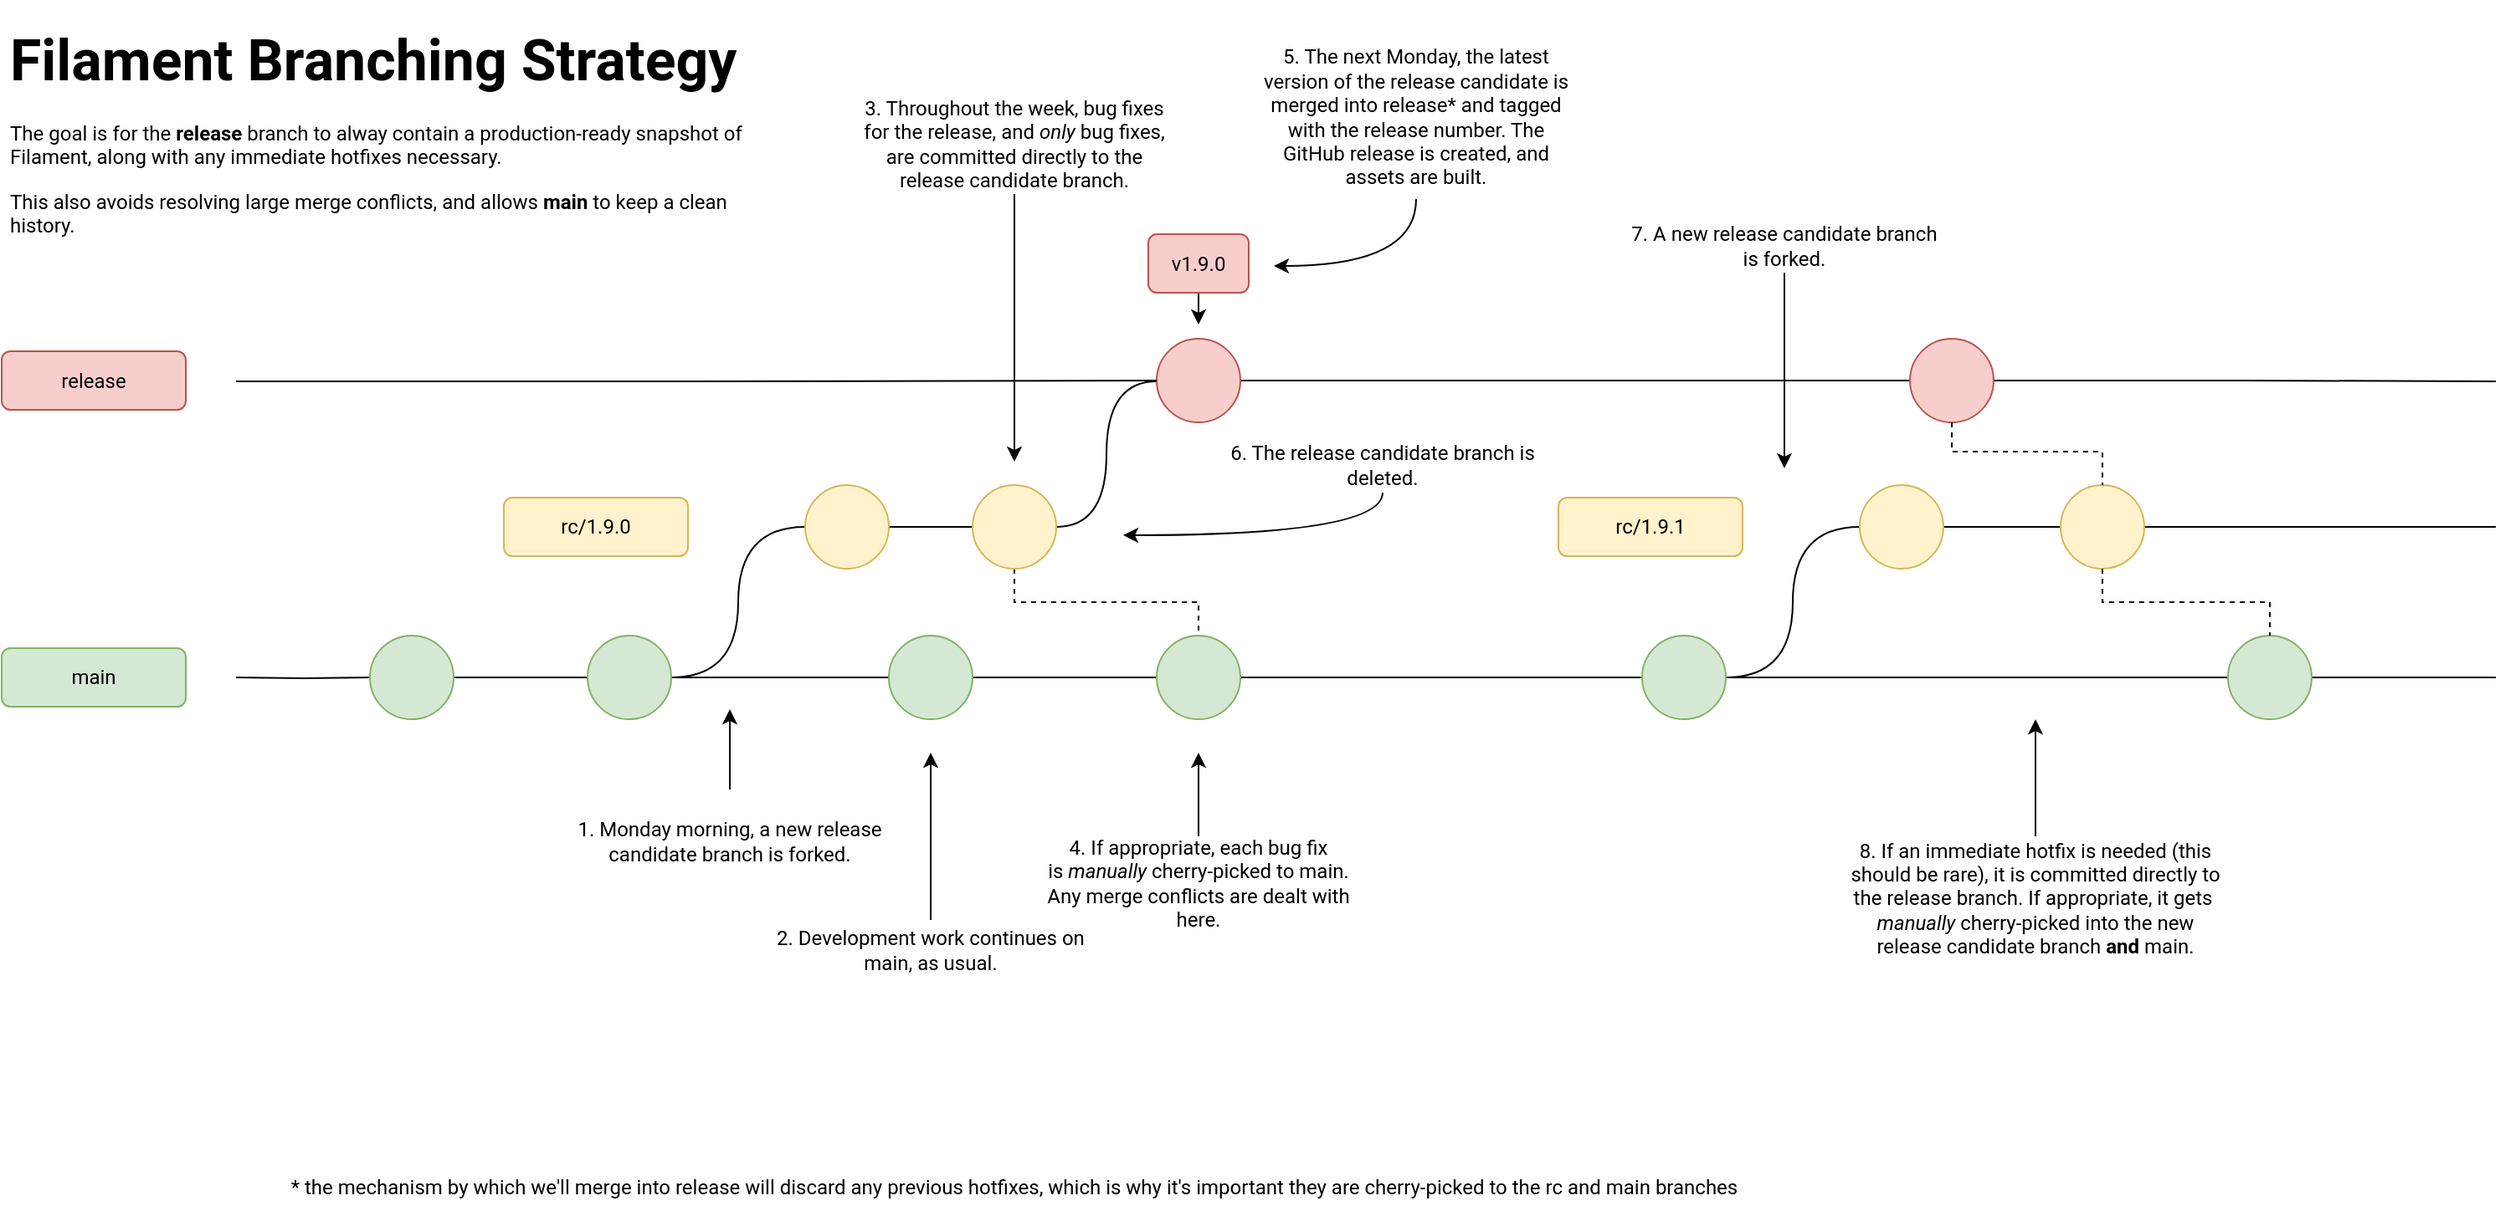 <mxfile version="13.6.6" type="device"><diagram id="0Au-6x1pa8pepmiu9SBl" name="Page-1"><mxGraphModel dx="2276" dy="1776" grid="1" gridSize="10" guides="1" tooltips="1" connect="1" arrows="1" fold="1" page="1" pageScale="1" pageWidth="850" pageHeight="1100" math="0" shadow="0"><root><mxCell id="0"/><mxCell id="1" parent="0"/><mxCell id="hRwgfMldXYcTSFUko35a-5" value="" style="edgeStyle=orthogonalEdgeStyle;rounded=0;orthogonalLoop=1;jettySize=auto;html=1;endArrow=none;endFill=0;strokeColor=#000000;" parent="1" target="hRwgfMldXYcTSFUko35a-4" edge="1"><mxGeometry relative="1" as="geometry"><mxPoint x="-150" y="395" as="sourcePoint"/></mxGeometry></mxCell><mxCell id="hRwgfMldXYcTSFUko35a-7" value="" style="edgeStyle=orthogonalEdgeStyle;rounded=0;orthogonalLoop=1;jettySize=auto;html=1;endArrow=none;endFill=0;strokeColor=#000000;" parent="1" source="hRwgfMldXYcTSFUko35a-4" target="hRwgfMldXYcTSFUko35a-6" edge="1"><mxGeometry relative="1" as="geometry"/></mxCell><mxCell id="hRwgfMldXYcTSFUko35a-4" value="" style="ellipse;whiteSpace=wrap;html=1;aspect=fixed;fillColor=#d5e8d4;strokeColor=#82b366;" parent="1" vertex="1"><mxGeometry x="-70" y="370" width="50" height="50" as="geometry"/></mxCell><mxCell id="hRwgfMldXYcTSFUko35a-9" value="" style="edgeStyle=orthogonalEdgeStyle;rounded=0;orthogonalLoop=1;jettySize=auto;html=1;endArrow=none;endFill=0;strokeColor=#000000;" parent="1" source="hRwgfMldXYcTSFUko35a-6" target="hRwgfMldXYcTSFUko35a-8" edge="1"><mxGeometry relative="1" as="geometry"/></mxCell><mxCell id="hRwgfMldXYcTSFUko35a-11" value="" style="edgeStyle=orthogonalEdgeStyle;orthogonalLoop=1;jettySize=auto;html=1;endArrow=none;endFill=0;strokeColor=#000000;curved=1;" parent="1" source="hRwgfMldXYcTSFUko35a-6" target="hRwgfMldXYcTSFUko35a-10" edge="1"><mxGeometry relative="1" as="geometry"><Array as="points"><mxPoint x="150" y="395"/><mxPoint x="150" y="305"/></Array></mxGeometry></mxCell><mxCell id="hRwgfMldXYcTSFUko35a-6" value="" style="ellipse;whiteSpace=wrap;html=1;aspect=fixed;fillColor=#d5e8d4;strokeColor=#82b366;" parent="1" vertex="1"><mxGeometry x="60" y="370" width="50" height="50" as="geometry"/></mxCell><mxCell id="hRwgfMldXYcTSFUko35a-17" value="" style="edgeStyle=orthogonalEdgeStyle;curved=1;orthogonalLoop=1;jettySize=auto;html=1;endArrow=none;endFill=0;strokeColor=#000000;fontFamily=Roboto;" parent="1" source="hRwgfMldXYcTSFUko35a-8" target="hRwgfMldXYcTSFUko35a-16" edge="1"><mxGeometry relative="1" as="geometry"/></mxCell><mxCell id="hRwgfMldXYcTSFUko35a-8" value="" style="ellipse;whiteSpace=wrap;html=1;aspect=fixed;fillColor=#d5e8d4;strokeColor=#82b366;" parent="1" vertex="1"><mxGeometry x="240" y="370" width="50" height="50" as="geometry"/></mxCell><mxCell id="hRwgfMldXYcTSFUko35a-15" value="" style="edgeStyle=orthogonalEdgeStyle;curved=1;orthogonalLoop=1;jettySize=auto;html=1;endArrow=none;endFill=0;strokeColor=#000000;fontFamily=Roboto;" parent="1" source="hRwgfMldXYcTSFUko35a-10" target="hRwgfMldXYcTSFUko35a-14" edge="1"><mxGeometry relative="1" as="geometry"/></mxCell><mxCell id="hRwgfMldXYcTSFUko35a-10" value="" style="ellipse;whiteSpace=wrap;html=1;aspect=fixed;fillColor=#fff2cc;strokeColor=#d6b656;" parent="1" vertex="1"><mxGeometry x="190" y="280" width="50" height="50" as="geometry"/></mxCell><mxCell id="hRwgfMldXYcTSFUko35a-12" value="main" style="rounded=1;whiteSpace=wrap;html=1;fontFamily=Roboto;fillColor=#d5e8d4;strokeColor=#82b366;" parent="1" vertex="1"><mxGeometry x="-290" y="377.5" width="110" height="35" as="geometry"/></mxCell><mxCell id="hRwgfMldXYcTSFUko35a-13" value="rc/1.9.0" style="rounded=1;whiteSpace=wrap;html=1;fontFamily=Roboto;fillColor=#fff2cc;strokeColor=#d6b656;" parent="1" vertex="1"><mxGeometry x="10" y="287.5" width="110" height="35" as="geometry"/></mxCell><mxCell id="hRwgfMldXYcTSFUko35a-19" value="" style="edgeStyle=orthogonalEdgeStyle;curved=1;orthogonalLoop=1;jettySize=auto;html=1;endArrow=none;endFill=0;strokeColor=#000000;fontFamily=Roboto;" parent="1" source="hRwgfMldXYcTSFUko35a-14" target="hRwgfMldXYcTSFUko35a-18" edge="1"><mxGeometry relative="1" as="geometry"><Array as="points"><mxPoint x="370" y="305"/><mxPoint x="370" y="218"/></Array></mxGeometry></mxCell><mxCell id="hRwgfMldXYcTSFUko35a-25" style="edgeStyle=orthogonalEdgeStyle;rounded=0;orthogonalLoop=1;jettySize=auto;html=1;exitX=0.5;exitY=1;exitDx=0;exitDy=0;entryX=0.5;entryY=0;entryDx=0;entryDy=0;endArrow=none;endFill=0;strokeColor=#000000;fontFamily=Roboto;dashed=1;" parent="1" source="hRwgfMldXYcTSFUko35a-14" target="hRwgfMldXYcTSFUko35a-16" edge="1"><mxGeometry relative="1" as="geometry"/></mxCell><mxCell id="hRwgfMldXYcTSFUko35a-14" value="" style="ellipse;whiteSpace=wrap;html=1;aspect=fixed;fillColor=#fff2cc;strokeColor=#d6b656;" parent="1" vertex="1"><mxGeometry x="290" y="280" width="50" height="50" as="geometry"/></mxCell><mxCell id="hRwgfMldXYcTSFUko35a-24" value="" style="edgeStyle=orthogonalEdgeStyle;rounded=0;orthogonalLoop=1;jettySize=auto;html=1;endArrow=none;endFill=0;strokeColor=#000000;fontFamily=Roboto;" parent="1" source="hRwgfMldXYcTSFUko35a-16" target="hRwgfMldXYcTSFUko35a-23" edge="1"><mxGeometry relative="1" as="geometry"/></mxCell><mxCell id="hRwgfMldXYcTSFUko35a-16" value="" style="ellipse;whiteSpace=wrap;html=1;aspect=fixed;fillColor=#d5e8d4;strokeColor=#82b366;" parent="1" vertex="1"><mxGeometry x="400" y="370" width="50" height="50" as="geometry"/></mxCell><mxCell id="WEn3NfTkFGjBeKvp7lbe-13" style="edgeStyle=orthogonalEdgeStyle;orthogonalLoop=1;jettySize=auto;html=1;exitX=1;exitY=0.5;exitDx=0;exitDy=0;endArrow=none;endFill=0;rounded=0;entryX=0;entryY=0.5;entryDx=0;entryDy=0;" edge="1" parent="1" source="hRwgfMldXYcTSFUko35a-18" target="WEn3NfTkFGjBeKvp7lbe-16"><mxGeometry relative="1" as="geometry"><mxPoint x="900" y="218" as="targetPoint"/><Array as="points"/></mxGeometry></mxCell><mxCell id="hRwgfMldXYcTSFUko35a-18" value="" style="ellipse;whiteSpace=wrap;html=1;aspect=fixed;fillColor=#f8cecc;strokeColor=#b85450;" parent="1" vertex="1"><mxGeometry x="400" y="192.5" width="50" height="50" as="geometry"/></mxCell><mxCell id="hRwgfMldXYcTSFUko35a-21" style="edgeStyle=orthogonalEdgeStyle;curved=1;orthogonalLoop=1;jettySize=auto;html=1;exitX=0.5;exitY=1;exitDx=0;exitDy=0;endArrow=classic;endFill=1;strokeColor=#000000;fontFamily=Roboto;" parent="1" source="hRwgfMldXYcTSFUko35a-20" edge="1"><mxGeometry relative="1" as="geometry"><mxPoint x="425" y="184" as="targetPoint"/></mxGeometry></mxCell><mxCell id="hRwgfMldXYcTSFUko35a-20" value="v1.9.0" style="rounded=1;whiteSpace=wrap;html=1;fontFamily=Roboto;fillColor=#f8cecc;strokeColor=#b85450;" parent="1" vertex="1"><mxGeometry x="395" y="130" width="60" height="35" as="geometry"/></mxCell><mxCell id="hRwgfMldXYcTSFUko35a-31" style="edgeStyle=orthogonalEdgeStyle;orthogonalLoop=1;jettySize=auto;html=1;exitX=1;exitY=0.5;exitDx=0;exitDy=0;entryX=0;entryY=0.5;entryDx=0;entryDy=0;endArrow=none;endFill=0;strokeColor=#000000;fontFamily=Roboto;curved=1;" parent="1" source="hRwgfMldXYcTSFUko35a-23" target="hRwgfMldXYcTSFUko35a-26" edge="1"><mxGeometry relative="1" as="geometry"/></mxCell><mxCell id="WEn3NfTkFGjBeKvp7lbe-7" style="edgeStyle=orthogonalEdgeStyle;rounded=0;orthogonalLoop=1;jettySize=auto;html=1;exitX=1;exitY=0.5;exitDx=0;exitDy=0;endArrow=none;endFill=0;entryX=0;entryY=0.5;entryDx=0;entryDy=0;" edge="1" parent="1" source="hRwgfMldXYcTSFUko35a-23" target="WEn3NfTkFGjBeKvp7lbe-18"><mxGeometry relative="1" as="geometry"><mxPoint x="1150" y="395" as="targetPoint"/></mxGeometry></mxCell><mxCell id="hRwgfMldXYcTSFUko35a-23" value="" style="ellipse;whiteSpace=wrap;html=1;aspect=fixed;fillColor=#d5e8d4;strokeColor=#82b366;" parent="1" vertex="1"><mxGeometry x="690" y="370" width="50" height="50" as="geometry"/></mxCell><mxCell id="WEn3NfTkFGjBeKvp7lbe-6" value="" style="edgeStyle=orthogonalEdgeStyle;rounded=0;orthogonalLoop=1;jettySize=auto;html=1;endArrow=none;endFill=0;entryX=0;entryY=0.5;entryDx=0;entryDy=0;" edge="1" parent="1" source="hRwgfMldXYcTSFUko35a-26" target="WEn3NfTkFGjBeKvp7lbe-17"><mxGeometry relative="1" as="geometry"><mxPoint x="1150" y="305" as="targetPoint"/></mxGeometry></mxCell><mxCell id="hRwgfMldXYcTSFUko35a-26" value="" style="ellipse;whiteSpace=wrap;html=1;aspect=fixed;fillColor=#fff2cc;strokeColor=#d6b656;" parent="1" vertex="1"><mxGeometry x="820" y="280" width="50" height="50" as="geometry"/></mxCell><mxCell id="hRwgfMldXYcTSFUko35a-35" style="edgeStyle=orthogonalEdgeStyle;curved=1;orthogonalLoop=1;jettySize=auto;html=1;exitX=0.5;exitY=0;exitDx=0;exitDy=0;endArrow=classic;endFill=1;strokeColor=#000000;fontFamily=Roboto;" parent="1" edge="1"><mxGeometry relative="1" as="geometry"><mxPoint x="145" y="414" as="targetPoint"/><mxPoint x="145" y="462" as="sourcePoint"/></mxGeometry></mxCell><mxCell id="hRwgfMldXYcTSFUko35a-32" value="1. Monday morning, a new release candidate branch is forked." style="text;html=1;strokeColor=none;fillColor=none;align=center;verticalAlign=middle;whiteSpace=wrap;rounded=0;fontFamily=Roboto;" parent="1" vertex="1"><mxGeometry x="50" y="468" width="190" height="50" as="geometry"/></mxCell><mxCell id="hRwgfMldXYcTSFUko35a-40" style="edgeStyle=orthogonalEdgeStyle;curved=1;orthogonalLoop=1;jettySize=auto;html=1;endArrow=classic;endFill=1;strokeColor=#000000;fontFamily=Roboto;" parent="1" edge="1"><mxGeometry relative="1" as="geometry"><mxPoint x="265" y="440" as="targetPoint"/><mxPoint x="265" y="540" as="sourcePoint"/></mxGeometry></mxCell><mxCell id="hRwgfMldXYcTSFUko35a-36" value="2. Development work continues on main, as usual." style="text;html=1;strokeColor=none;fillColor=none;align=center;verticalAlign=middle;whiteSpace=wrap;rounded=0;fontFamily=Roboto;" parent="1" vertex="1"><mxGeometry x="170" y="533" width="190" height="50" as="geometry"/></mxCell><mxCell id="hRwgfMldXYcTSFUko35a-38" style="edgeStyle=orthogonalEdgeStyle;curved=1;orthogonalLoop=1;jettySize=auto;html=1;endArrow=classic;endFill=1;strokeColor=#000000;fontFamily=Roboto;" parent="1" source="hRwgfMldXYcTSFUko35a-37" edge="1"><mxGeometry relative="1" as="geometry"><mxPoint x="315" y="266" as="targetPoint"/></mxGeometry></mxCell><mxCell id="hRwgfMldXYcTSFUko35a-37" value="3. Throughout the week, bug fixes for the release, and &lt;i&gt;only&lt;/i&gt; bug fixes, are committed directly to the release candidate branch." style="text;html=1;strokeColor=none;fillColor=none;align=center;verticalAlign=middle;whiteSpace=wrap;rounded=0;fontFamily=Roboto;" parent="1" vertex="1"><mxGeometry x="220" y="46" width="190" height="60" as="geometry"/></mxCell><mxCell id="hRwgfMldXYcTSFUko35a-42" style="edgeStyle=orthogonalEdgeStyle;curved=1;orthogonalLoop=1;jettySize=auto;html=1;endArrow=classic;endFill=1;strokeColor=#000000;fontFamily=Roboto;" parent="1" edge="1"><mxGeometry relative="1" as="geometry"><mxPoint x="425" y="440" as="targetPoint"/><mxPoint x="425" y="490" as="sourcePoint"/></mxGeometry></mxCell><mxCell id="hRwgfMldXYcTSFUko35a-41" value="4. If appropriate, each bug fix is&amp;nbsp;&lt;i&gt;manually&lt;/i&gt; cherry-picked to main. Any merge conflicts are dealt with here." style="text;html=1;strokeColor=none;fillColor=none;align=center;verticalAlign=middle;whiteSpace=wrap;rounded=0;fontFamily=Roboto;" parent="1" vertex="1"><mxGeometry x="330" y="493" width="190" height="50" as="geometry"/></mxCell><mxCell id="hRwgfMldXYcTSFUko35a-44" style="edgeStyle=orthogonalEdgeStyle;curved=1;orthogonalLoop=1;jettySize=auto;html=1;endArrow=classic;endFill=1;strokeColor=#000000;fontFamily=Roboto;" parent="1" edge="1"><mxGeometry relative="1" as="geometry"><mxPoint x="470" y="149" as="targetPoint"/><mxPoint x="555" y="109" as="sourcePoint"/><Array as="points"><mxPoint x="555" y="149"/></Array></mxGeometry></mxCell><mxCell id="hRwgfMldXYcTSFUko35a-43" value="5. The next Monday, the latest version of the release candidate is merged into release* and tagged with the release number. The GitHub release is created, and assets are built." style="text;html=1;strokeColor=none;fillColor=none;align=center;verticalAlign=middle;whiteSpace=wrap;rounded=0;fontFamily=Roboto;" parent="1" vertex="1"><mxGeometry x="460" y="30" width="190" height="60" as="geometry"/></mxCell><mxCell id="WEn3NfTkFGjBeKvp7lbe-12" style="edgeStyle=orthogonalEdgeStyle;orthogonalLoop=1;jettySize=auto;html=1;exitX=0.5;exitY=1;exitDx=0;exitDy=0;endArrow=classic;endFill=1;curved=1;" edge="1" parent="1" source="WEn3NfTkFGjBeKvp7lbe-2"><mxGeometry relative="1" as="geometry"><mxPoint x="380" y="310" as="targetPoint"/><Array as="points"><mxPoint x="535" y="310"/></Array></mxGeometry></mxCell><mxCell id="WEn3NfTkFGjBeKvp7lbe-2" value="6. The release candidate branch is deleted." style="text;html=1;strokeColor=none;fillColor=none;align=center;verticalAlign=middle;whiteSpace=wrap;rounded=0;fontFamily=Roboto;" vertex="1" parent="1"><mxGeometry x="440" y="251.5" width="190" height="33" as="geometry"/></mxCell><mxCell id="WEn3NfTkFGjBeKvp7lbe-8" value="release" style="rounded=1;whiteSpace=wrap;html=1;fontFamily=Roboto;fillColor=#f8cecc;strokeColor=#b85450;" vertex="1" parent="1"><mxGeometry x="-290" y="200" width="110" height="35" as="geometry"/></mxCell><mxCell id="WEn3NfTkFGjBeKvp7lbe-10" style="edgeStyle=orthogonalEdgeStyle;orthogonalLoop=1;jettySize=auto;html=1;endArrow=none;endFill=0;strokeColor=#000000;fontFamily=Roboto;rounded=0;entryX=0;entryY=0.5;entryDx=0;entryDy=0;" edge="1" parent="1" target="hRwgfMldXYcTSFUko35a-18"><mxGeometry relative="1" as="geometry"><mxPoint x="-150" y="218" as="sourcePoint"/><mxPoint x="170" y="170" as="targetPoint"/><Array as="points"><mxPoint x="120" y="218"/></Array></mxGeometry></mxCell><mxCell id="WEn3NfTkFGjBeKvp7lbe-14" value="rc/1.9.1" style="rounded=1;whiteSpace=wrap;html=1;fontFamily=Roboto;fillColor=#fff2cc;strokeColor=#d6b656;" vertex="1" parent="1"><mxGeometry x="640" y="287.5" width="110" height="35" as="geometry"/></mxCell><mxCell id="WEn3NfTkFGjBeKvp7lbe-26" style="edgeStyle=orthogonalEdgeStyle;rounded=0;orthogonalLoop=1;jettySize=auto;html=1;endArrow=classic;endFill=1;" edge="1" parent="1" source="WEn3NfTkFGjBeKvp7lbe-15"><mxGeometry relative="1" as="geometry"><mxPoint x="775" y="270" as="targetPoint"/></mxGeometry></mxCell><mxCell id="WEn3NfTkFGjBeKvp7lbe-15" value="7. A new release candidate branch is forked." style="text;html=1;strokeColor=none;fillColor=none;align=center;verticalAlign=middle;whiteSpace=wrap;rounded=0;fontFamily=Roboto;" vertex="1" parent="1"><mxGeometry x="680" y="120" width="190" height="33" as="geometry"/></mxCell><mxCell id="WEn3NfTkFGjBeKvp7lbe-24" style="edgeStyle=orthogonalEdgeStyle;rounded=0;orthogonalLoop=1;jettySize=auto;html=1;exitX=1;exitY=0.5;exitDx=0;exitDy=0;endArrow=none;endFill=0;" edge="1" parent="1" source="WEn3NfTkFGjBeKvp7lbe-16"><mxGeometry relative="1" as="geometry"><mxPoint x="1200" y="218" as="targetPoint"/><Array as="points"><mxPoint x="1050" y="218"/><mxPoint x="1050" y="218"/></Array></mxGeometry></mxCell><mxCell id="WEn3NfTkFGjBeKvp7lbe-16" value="" style="ellipse;whiteSpace=wrap;html=1;aspect=fixed;fillColor=#f8cecc;strokeColor=#b85450;" vertex="1" parent="1"><mxGeometry x="850" y="192.5" width="50" height="50" as="geometry"/></mxCell><mxCell id="WEn3NfTkFGjBeKvp7lbe-20" style="edgeStyle=orthogonalEdgeStyle;rounded=0;orthogonalLoop=1;jettySize=auto;html=1;endArrow=none;endFill=0;" edge="1" parent="1" source="WEn3NfTkFGjBeKvp7lbe-17"><mxGeometry relative="1" as="geometry"><mxPoint x="1200" y="305" as="targetPoint"/></mxGeometry></mxCell><mxCell id="WEn3NfTkFGjBeKvp7lbe-17" value="" style="ellipse;whiteSpace=wrap;html=1;aspect=fixed;fillColor=#fff2cc;strokeColor=#d6b656;" vertex="1" parent="1"><mxGeometry x="940" y="280" width="50" height="50" as="geometry"/></mxCell><mxCell id="WEn3NfTkFGjBeKvp7lbe-25" style="edgeStyle=orthogonalEdgeStyle;rounded=0;orthogonalLoop=1;jettySize=auto;html=1;endArrow=none;endFill=0;" edge="1" parent="1" source="WEn3NfTkFGjBeKvp7lbe-18"><mxGeometry relative="1" as="geometry"><mxPoint x="1200" y="395" as="targetPoint"/></mxGeometry></mxCell><mxCell id="WEn3NfTkFGjBeKvp7lbe-18" value="" style="ellipse;whiteSpace=wrap;html=1;aspect=fixed;fillColor=#d5e8d4;strokeColor=#82b366;" vertex="1" parent="1"><mxGeometry x="1040" y="370" width="50" height="50" as="geometry"/></mxCell><mxCell id="WEn3NfTkFGjBeKvp7lbe-22" style="edgeStyle=orthogonalEdgeStyle;rounded=0;orthogonalLoop=1;jettySize=auto;html=1;exitX=0.5;exitY=1;exitDx=0;exitDy=0;entryX=0.5;entryY=0;entryDx=0;entryDy=0;endArrow=none;endFill=0;strokeColor=#000000;fontFamily=Roboto;dashed=1;" edge="1" parent="1" source="WEn3NfTkFGjBeKvp7lbe-17" target="WEn3NfTkFGjBeKvp7lbe-18"><mxGeometry relative="1" as="geometry"><mxPoint x="1050.0" y="350" as="sourcePoint"/><mxPoint x="1160.0" y="390" as="targetPoint"/></mxGeometry></mxCell><mxCell id="WEn3NfTkFGjBeKvp7lbe-23" style="edgeStyle=orthogonalEdgeStyle;rounded=0;orthogonalLoop=1;jettySize=auto;html=1;exitX=0.5;exitY=1;exitDx=0;exitDy=0;entryX=0.5;entryY=0;entryDx=0;entryDy=0;endArrow=none;endFill=0;strokeColor=#000000;fontFamily=Roboto;dashed=1;" edge="1" parent="1" source="WEn3NfTkFGjBeKvp7lbe-16" target="WEn3NfTkFGjBeKvp7lbe-17"><mxGeometry relative="1" as="geometry"><mxPoint x="980.0" y="254.5" as="sourcePoint"/><mxPoint x="1080" y="294.5" as="targetPoint"/><Array as="points"><mxPoint x="955" y="260"/><mxPoint x="1045" y="260"/></Array></mxGeometry></mxCell><mxCell id="WEn3NfTkFGjBeKvp7lbe-29" style="edgeStyle=orthogonalEdgeStyle;rounded=0;orthogonalLoop=1;jettySize=auto;html=1;endArrow=classic;endFill=1;" edge="1" parent="1"><mxGeometry relative="1" as="geometry"><mxPoint x="925.0" y="420" as="targetPoint"/><mxPoint x="925" y="490" as="sourcePoint"/><Array as="points"><mxPoint x="925" y="490"/><mxPoint x="925" y="490"/></Array></mxGeometry></mxCell><mxCell id="WEn3NfTkFGjBeKvp7lbe-28" value="8. If an immediate hotfix is needed (this should be rare), it is committed directly to the release branch. If appropriate, it gets&amp;nbsp; &lt;i&gt;manually&lt;/i&gt; cherry-picked into the new release candidate branch &lt;b&gt;and&lt;/b&gt; main." style="text;html=1;strokeColor=none;fillColor=none;align=center;verticalAlign=middle;whiteSpace=wrap;rounded=0;fontFamily=Roboto;" vertex="1" parent="1"><mxGeometry x="810" y="510" width="230" height="33" as="geometry"/></mxCell><mxCell id="WEn3NfTkFGjBeKvp7lbe-32" value="&lt;h1&gt;&lt;font style=&quot;font-size: 34px&quot;&gt;Filament Branching Strategy&lt;/font&gt;&lt;/h1&gt;&lt;p style=&quot;font-size: 12px&quot;&gt;The goal is for the &lt;b&gt;release&lt;/b&gt; branch to alway contain a production-ready snapshot of Filament, along with any immediate hotfixes necessary.&lt;/p&gt;&lt;p style=&quot;font-size: 12px&quot;&gt;This also avoids resolving large merge conflicts, and allows &lt;b&gt;main&lt;/b&gt; to keep a clean history.&lt;/p&gt;" style="text;html=1;strokeColor=none;fillColor=none;spacing=5;spacingTop=-20;whiteSpace=wrap;overflow=hidden;rounded=0;fontFamily=Roboto;fontSize=12;" vertex="1" parent="1"><mxGeometry x="-290" width="450" height="182" as="geometry"/></mxCell><mxCell id="WEn3NfTkFGjBeKvp7lbe-33" value="* the mechanism by which we'll merge into release will discard any previous hotfixes, which is why it's important they are cherry-picked to the rc and main branches" style="text;html=1;strokeColor=none;fillColor=none;align=center;verticalAlign=middle;whiteSpace=wrap;rounded=0;fontFamily=Roboto;fontSize=12;" vertex="1" parent="1"><mxGeometry x="-130" y="690" width="890" height="20" as="geometry"/></mxCell></root></mxGraphModel></diagram></mxfile>
